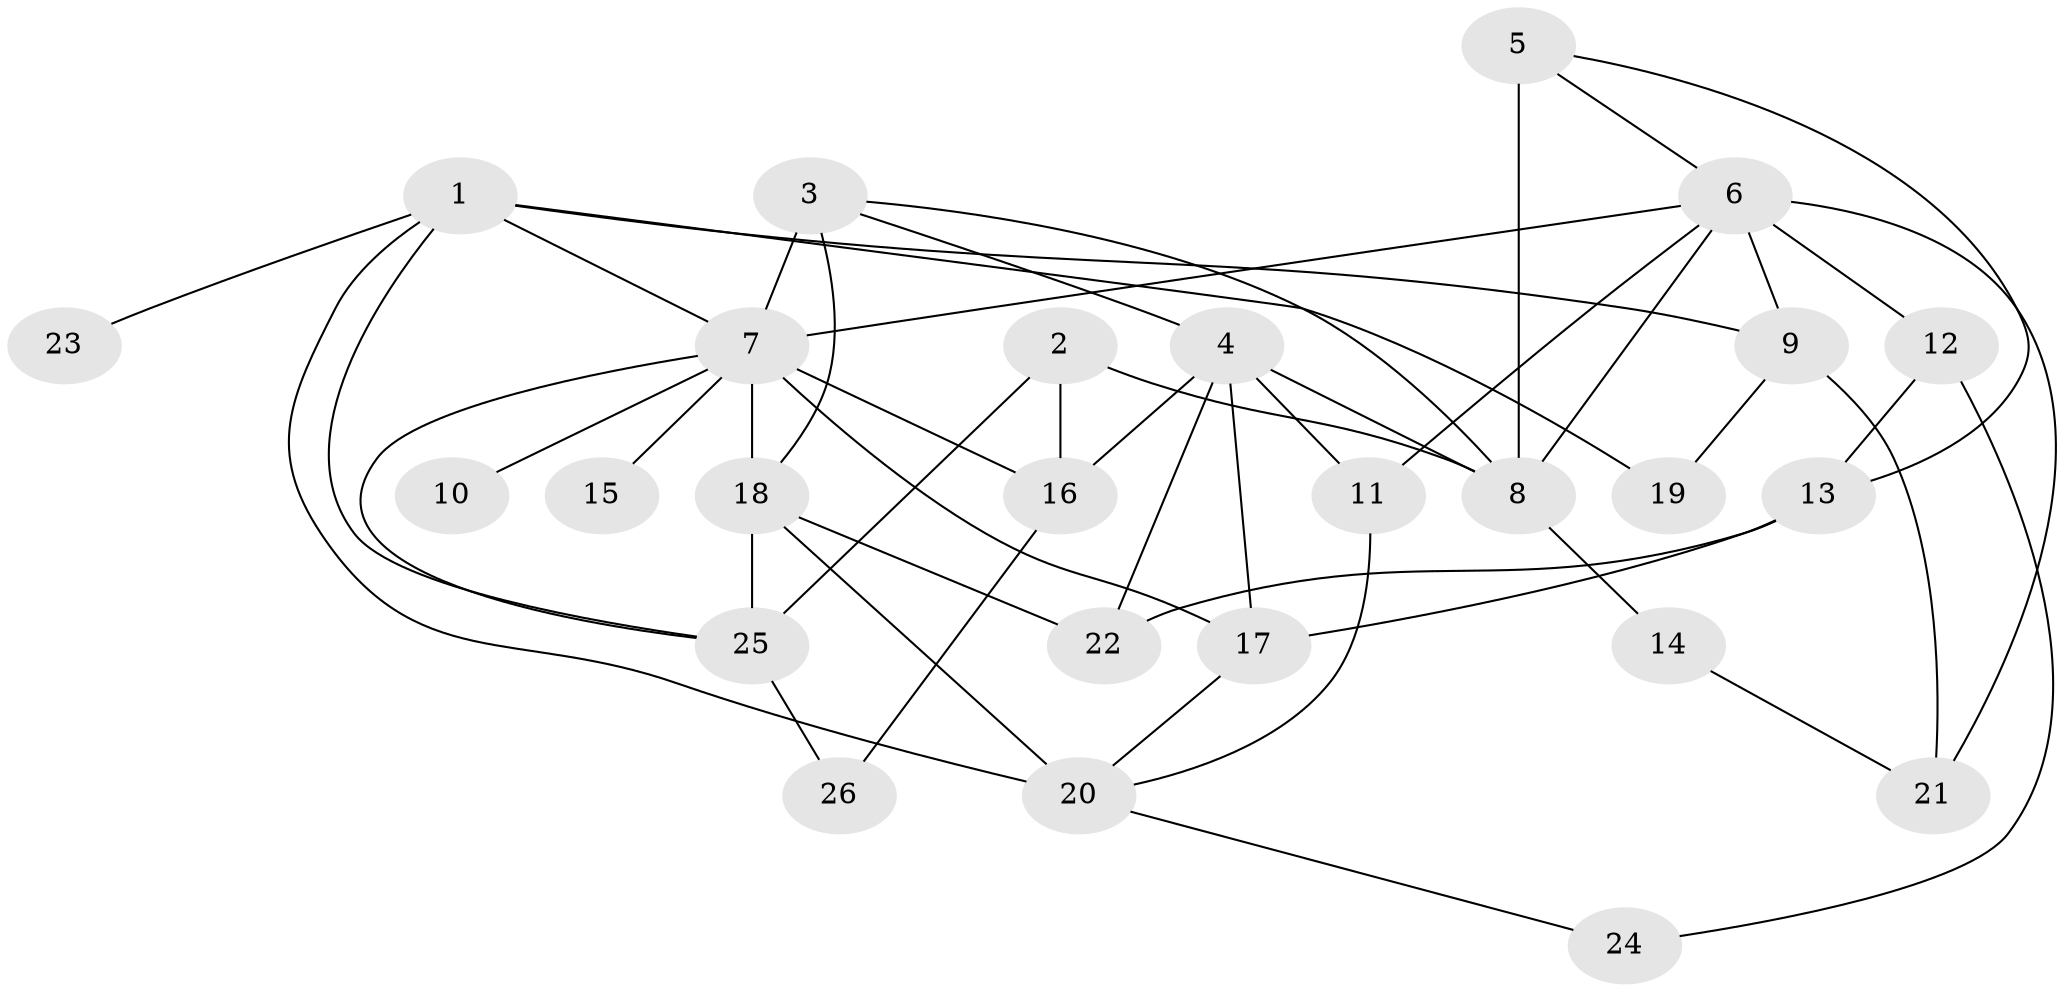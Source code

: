 // original degree distribution, {5: 0.07792207792207792, 4: 0.14285714285714285, 10: 0.012987012987012988, 3: 0.2597402597402597, 7: 0.012987012987012988, 2: 0.2857142857142857, 1: 0.19480519480519481, 6: 0.012987012987012988}
// Generated by graph-tools (version 1.1) at 2025/36/03/04/25 23:36:01]
// undirected, 26 vertices, 49 edges
graph export_dot {
  node [color=gray90,style=filled];
  1;
  2;
  3;
  4;
  5;
  6;
  7;
  8;
  9;
  10;
  11;
  12;
  13;
  14;
  15;
  16;
  17;
  18;
  19;
  20;
  21;
  22;
  23;
  24;
  25;
  26;
  1 -- 7 [weight=1.0];
  1 -- 9 [weight=1.0];
  1 -- 19 [weight=1.0];
  1 -- 20 [weight=1.0];
  1 -- 23 [weight=1.0];
  1 -- 25 [weight=1.0];
  2 -- 8 [weight=1.0];
  2 -- 16 [weight=1.0];
  2 -- 25 [weight=1.0];
  3 -- 4 [weight=1.0];
  3 -- 7 [weight=3.0];
  3 -- 8 [weight=1.0];
  3 -- 18 [weight=1.0];
  4 -- 8 [weight=1.0];
  4 -- 11 [weight=1.0];
  4 -- 16 [weight=1.0];
  4 -- 17 [weight=1.0];
  4 -- 22 [weight=1.0];
  5 -- 6 [weight=1.0];
  5 -- 8 [weight=3.0];
  5 -- 13 [weight=1.0];
  6 -- 7 [weight=1.0];
  6 -- 8 [weight=1.0];
  6 -- 9 [weight=1.0];
  6 -- 11 [weight=1.0];
  6 -- 12 [weight=1.0];
  6 -- 21 [weight=2.0];
  7 -- 10 [weight=1.0];
  7 -- 15 [weight=1.0];
  7 -- 16 [weight=1.0];
  7 -- 17 [weight=1.0];
  7 -- 18 [weight=1.0];
  7 -- 25 [weight=1.0];
  8 -- 14 [weight=1.0];
  9 -- 19 [weight=1.0];
  9 -- 21 [weight=2.0];
  11 -- 20 [weight=1.0];
  12 -- 13 [weight=1.0];
  12 -- 24 [weight=1.0];
  13 -- 17 [weight=1.0];
  13 -- 22 [weight=1.0];
  14 -- 21 [weight=1.0];
  16 -- 26 [weight=1.0];
  17 -- 20 [weight=1.0];
  18 -- 20 [weight=2.0];
  18 -- 22 [weight=1.0];
  18 -- 25 [weight=1.0];
  20 -- 24 [weight=1.0];
  25 -- 26 [weight=1.0];
}
